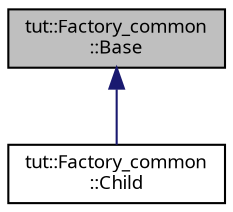 digraph "tut::Factory_common::Base"
{
 // INTERACTIVE_SVG=YES
  bgcolor="transparent";
  edge [fontname="sans-serif",fontsize="9",labelfontname="sans-serif",labelfontsize="9"];
  node [fontname="sans-serif",fontsize="9",shape=record];
  Node1 [label="tut::Factory_common\l::Base",height=0.2,width=0.4,color="black", fillcolor="grey75", style="filled", fontcolor="black"];
  Node1 -> Node2 [dir="back",color="midnightblue",fontsize="9",style="solid",fontname="sans-serif"];
  Node2 [label="tut::Factory_common\l::Child",height=0.2,width=0.4,color="black",URL="$structtut_1_1_factory__common_1_1_child.html"];
}
